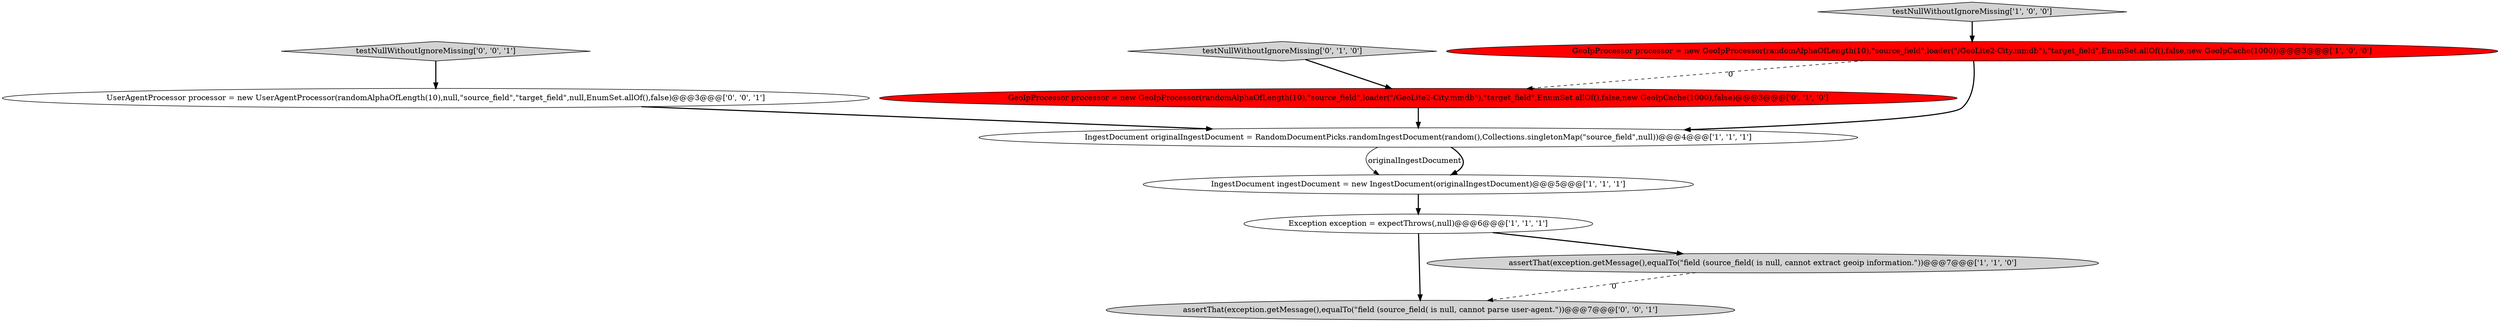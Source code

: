 digraph {
6 [style = filled, label = "testNullWithoutIgnoreMissing['0', '1', '0']", fillcolor = lightgray, shape = diamond image = "AAA0AAABBB2BBB"];
3 [style = filled, label = "IngestDocument ingestDocument = new IngestDocument(originalIngestDocument)@@@5@@@['1', '1', '1']", fillcolor = white, shape = ellipse image = "AAA0AAABBB1BBB"];
9 [style = filled, label = "UserAgentProcessor processor = new UserAgentProcessor(randomAlphaOfLength(10),null,\"source_field\",\"target_field\",null,EnumSet.allOf(),false)@@@3@@@['0', '0', '1']", fillcolor = white, shape = ellipse image = "AAA0AAABBB3BBB"];
2 [style = filled, label = "IngestDocument originalIngestDocument = RandomDocumentPicks.randomIngestDocument(random(),Collections.singletonMap(\"source_field\",null))@@@4@@@['1', '1', '1']", fillcolor = white, shape = ellipse image = "AAA0AAABBB1BBB"];
4 [style = filled, label = "GeoIpProcessor processor = new GeoIpProcessor(randomAlphaOfLength(10),\"source_field\",loader(\"/GeoLite2-City.mmdb\"),\"target_field\",EnumSet.allOf(),false,new GeoIpCache(1000))@@@3@@@['1', '0', '0']", fillcolor = red, shape = ellipse image = "AAA1AAABBB1BBB"];
8 [style = filled, label = "assertThat(exception.getMessage(),equalTo(\"field (source_field( is null, cannot parse user-agent.\"))@@@7@@@['0', '0', '1']", fillcolor = lightgray, shape = ellipse image = "AAA0AAABBB3BBB"];
10 [style = filled, label = "testNullWithoutIgnoreMissing['0', '0', '1']", fillcolor = lightgray, shape = diamond image = "AAA0AAABBB3BBB"];
5 [style = filled, label = "testNullWithoutIgnoreMissing['1', '0', '0']", fillcolor = lightgray, shape = diamond image = "AAA0AAABBB1BBB"];
7 [style = filled, label = "GeoIpProcessor processor = new GeoIpProcessor(randomAlphaOfLength(10),\"source_field\",loader(\"/GeoLite2-City.mmdb\"),\"target_field\",EnumSet.allOf(),false,new GeoIpCache(1000),false)@@@3@@@['0', '1', '0']", fillcolor = red, shape = ellipse image = "AAA1AAABBB2BBB"];
1 [style = filled, label = "Exception exception = expectThrows(,null)@@@6@@@['1', '1', '1']", fillcolor = white, shape = ellipse image = "AAA0AAABBB1BBB"];
0 [style = filled, label = "assertThat(exception.getMessage(),equalTo(\"field (source_field( is null, cannot extract geoip information.\"))@@@7@@@['1', '1', '0']", fillcolor = lightgray, shape = ellipse image = "AAA0AAABBB1BBB"];
0->8 [style = dashed, label="0"];
10->9 [style = bold, label=""];
4->2 [style = bold, label=""];
1->0 [style = bold, label=""];
1->8 [style = bold, label=""];
6->7 [style = bold, label=""];
3->1 [style = bold, label=""];
2->3 [style = solid, label="originalIngestDocument"];
9->2 [style = bold, label=""];
7->2 [style = bold, label=""];
4->7 [style = dashed, label="0"];
5->4 [style = bold, label=""];
2->3 [style = bold, label=""];
}
